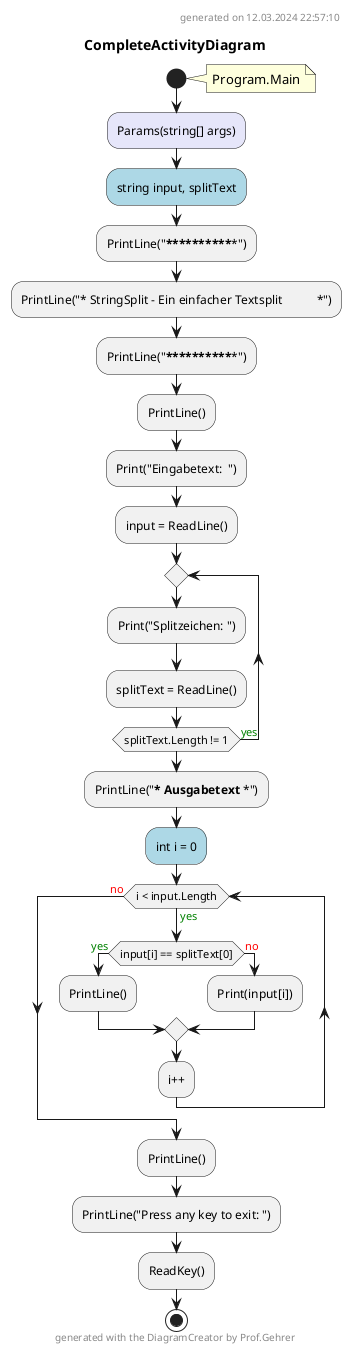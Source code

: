 @startuml CompleteActivityDiagram
header
generated on 12.03.2024 22:57:10
end header
title CompleteActivityDiagram
start
note right:  Program.Main
#Lavender:Params(string[] args);
#LightBlue:string input, splitText;
:PrintLine("***************************************************");
:PrintLine("* StringSplit - Ein einfacher Textsplit           *");
:PrintLine("***************************************************");
:PrintLine();
:Print("Eingabetext:  ");
:input = ReadLine();
repeat
    :Print("Splitzeichen: ");
    :splitText = ReadLine();
repeat while (splitText.Length != 1) is (<color:green>yes)
:PrintLine("*** Ausgabetext ***");
#LightBlue:int i = 0;
while (i < input.Length) is (<color:green>yes)
    if (input[i] == splitText[0]) then (<color:green>yes)
        :PrintLine();
      else (<color:red>no)
          :Print(input[i]);
    endif
:i++;
endwhile (<color:red>no)
:PrintLine();
:PrintLine("Press any key to exit: ");
:ReadKey();
stop
footer
generated with the DiagramCreator by Prof.Gehrer
end footer
@enduml
